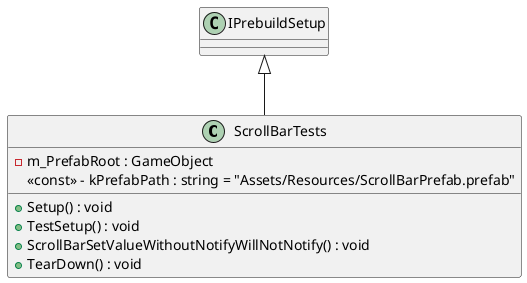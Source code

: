 @startuml
class ScrollBarTests {
    - m_PrefabRoot : GameObject
    <<const>> - kPrefabPath : string = "Assets/Resources/ScrollBarPrefab.prefab"
    + Setup() : void
    + TestSetup() : void
    + ScrollBarSetValueWithoutNotifyWillNotNotify() : void
    + TearDown() : void
}
IPrebuildSetup <|-- ScrollBarTests
@enduml
